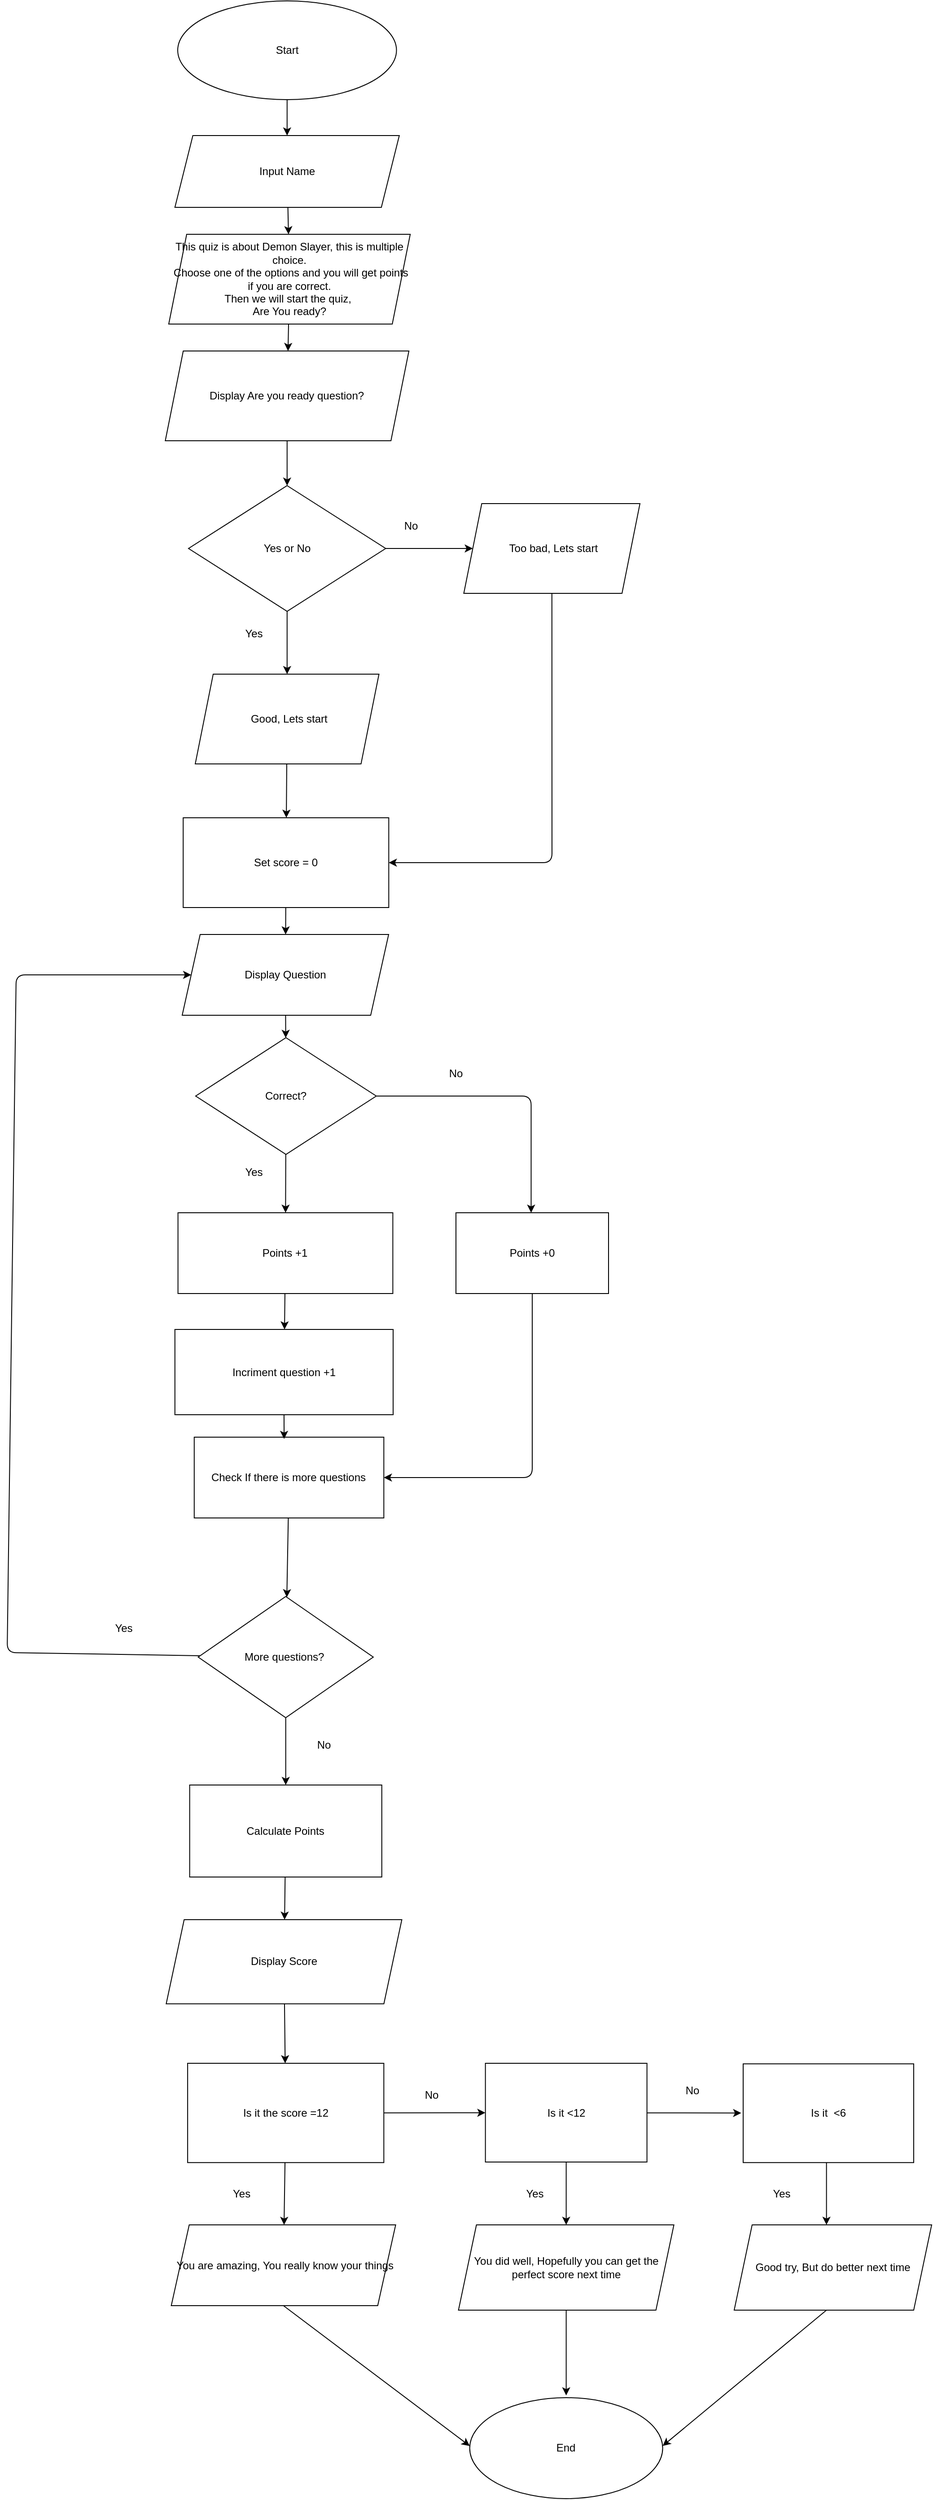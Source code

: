 <mxfile>
    <diagram id="V8SIEyu_pB9MMaxstEvg" name="Page-1">
        <mxGraphModel dx="1118" dy="790" grid="1" gridSize="10" guides="1" tooltips="1" connect="1" arrows="1" fold="1" page="1" pageScale="1" pageWidth="850" pageHeight="1100" math="0" shadow="0">
            <root>
                <mxCell id="0"/>
                <mxCell id="1" parent="0"/>
                <mxCell id="3" style="edgeStyle=none;html=1;exitX=0.5;exitY=1;exitDx=0;exitDy=0;" parent="1" source="bu0fdT-MXA7z5ktc55s0-1" target="bu0fdT-MXA7z5ktc55s0-3" edge="1">
                    <mxGeometry relative="1" as="geometry"/>
                </mxCell>
                <mxCell id="bu0fdT-MXA7z5ktc55s0-1" value="Start" style="ellipse;whiteSpace=wrap;html=1;" parent="1" vertex="1">
                    <mxGeometry x="250" y="50" width="243.75" height="110" as="geometry"/>
                </mxCell>
                <mxCell id="50" value="" style="edgeStyle=none;html=1;" parent="1" source="bu0fdT-MXA7z5ktc55s0-3" target="48" edge="1">
                    <mxGeometry relative="1" as="geometry"/>
                </mxCell>
                <mxCell id="bu0fdT-MXA7z5ktc55s0-3" value="Input Name" style="shape=parallelogram;perimeter=parallelogramPerimeter;whiteSpace=wrap;html=1;fixedSize=1;" parent="1" vertex="1">
                    <mxGeometry x="246.88" y="200" width="250" height="80" as="geometry"/>
                </mxCell>
                <mxCell id="68" value="" style="edgeStyle=none;html=1;" parent="1" source="7" target="12" edge="1">
                    <mxGeometry relative="1" as="geometry"/>
                </mxCell>
                <mxCell id="7" value="Set score = 0" style="rounded=0;whiteSpace=wrap;html=1;" parent="1" vertex="1">
                    <mxGeometry x="256.1" y="960" width="229.05" height="100" as="geometry"/>
                </mxCell>
                <mxCell id="16" value="" style="edgeStyle=none;html=1;" parent="1" source="12" target="15" edge="1">
                    <mxGeometry relative="1" as="geometry"/>
                </mxCell>
                <mxCell id="12" value="Display Question" style="shape=parallelogram;perimeter=parallelogramPerimeter;whiteSpace=wrap;html=1;fixedSize=1;" parent="1" vertex="1">
                    <mxGeometry x="255" y="1090" width="230" height="90" as="geometry"/>
                </mxCell>
                <mxCell id="53" value="" style="edgeStyle=none;html=1;" parent="1" source="15" target="52" edge="1">
                    <mxGeometry relative="1" as="geometry"/>
                </mxCell>
                <mxCell id="69" value="" style="edgeStyle=none;html=1;" parent="1" source="15" edge="1">
                    <mxGeometry relative="1" as="geometry">
                        <mxPoint x="643.75" y="1400" as="targetPoint"/>
                        <Array as="points">
                            <mxPoint x="643.75" y="1270"/>
                        </Array>
                    </mxGeometry>
                </mxCell>
                <mxCell id="15" value="Correct?" style="rhombus;whiteSpace=wrap;html=1;" parent="1" vertex="1">
                    <mxGeometry x="270" y="1205" width="201.25" height="130" as="geometry"/>
                </mxCell>
                <mxCell id="126" style="edgeStyle=none;html=1;exitX=0.5;exitY=1;exitDx=0;exitDy=0;entryX=1;entryY=0.5;entryDx=0;entryDy=0;" edge="1" parent="1" source="19" target="56">
                    <mxGeometry relative="1" as="geometry">
                        <Array as="points">
                            <mxPoint x="645" y="1695"/>
                        </Array>
                    </mxGeometry>
                </mxCell>
                <mxCell id="19" value="Points +0" style="whiteSpace=wrap;html=1;" parent="1" vertex="1">
                    <mxGeometry x="560" y="1400" width="170" height="90" as="geometry"/>
                </mxCell>
                <mxCell id="23" value="Yes" style="text;html=1;strokeColor=none;fillColor=none;align=center;verticalAlign=middle;whiteSpace=wrap;rounded=0;" parent="1" vertex="1">
                    <mxGeometry x="305" y="1340" width="60" height="30" as="geometry"/>
                </mxCell>
                <mxCell id="64" value="" style="edgeStyle=none;html=1;" parent="1" source="48" target="63" edge="1">
                    <mxGeometry relative="1" as="geometry"/>
                </mxCell>
                <mxCell id="48" value="This quiz is about Demon Slayer, this is multiple choice.&lt;br&gt;&amp;nbsp;Choose one of the options and you will get points if you are correct.&lt;br&gt;Then we will start the quiz,&amp;nbsp;&lt;br&gt;Are You ready?" style="shape=parallelogram;perimeter=parallelogramPerimeter;whiteSpace=wrap;html=1;fixedSize=1;" parent="1" vertex="1">
                    <mxGeometry x="240" y="310" width="269.06" height="100" as="geometry"/>
                </mxCell>
                <mxCell id="120" value="" style="edgeStyle=none;html=1;" edge="1" parent="1" source="52" target="119">
                    <mxGeometry relative="1" as="geometry"/>
                </mxCell>
                <mxCell id="52" value="Points +1" style="rounded=0;whiteSpace=wrap;html=1;" parent="1" vertex="1">
                    <mxGeometry x="250.31" y="1400" width="239.37" height="90" as="geometry"/>
                </mxCell>
                <mxCell id="55" value="No" style="text;html=1;strokeColor=none;fillColor=none;align=center;verticalAlign=middle;whiteSpace=wrap;rounded=0;" parent="1" vertex="1">
                    <mxGeometry x="530" y="1230" width="60" height="30" as="geometry"/>
                </mxCell>
                <mxCell id="121" value="" style="edgeStyle=none;html=1;" edge="1" parent="1" source="56" target="81">
                    <mxGeometry relative="1" as="geometry"/>
                </mxCell>
                <mxCell id="56" value="Check If there is more questions" style="whiteSpace=wrap;html=1;" parent="1" vertex="1">
                    <mxGeometry x="268.4" y="1650" width="211.25" height="90" as="geometry"/>
                </mxCell>
                <mxCell id="71" value="" style="edgeStyle=none;html=1;" parent="1" source="63" target="70" edge="1">
                    <mxGeometry relative="1" as="geometry"/>
                </mxCell>
                <mxCell id="63" value="Display Are you ready question?" style="shape=parallelogram;perimeter=parallelogramPerimeter;whiteSpace=wrap;html=1;fixedSize=1;" parent="1" vertex="1">
                    <mxGeometry x="236.17" y="440" width="271.4" height="100" as="geometry"/>
                </mxCell>
                <mxCell id="75" value="" style="edgeStyle=none;html=1;" parent="1" source="70" target="74" edge="1">
                    <mxGeometry relative="1" as="geometry"/>
                </mxCell>
                <mxCell id="77" value="" style="edgeStyle=none;html=1;" parent="1" source="70" target="76" edge="1">
                    <mxGeometry relative="1" as="geometry"/>
                </mxCell>
                <mxCell id="70" value="Yes or No" style="rhombus;whiteSpace=wrap;html=1;" parent="1" vertex="1">
                    <mxGeometry x="262.04" y="590" width="219.68" height="140" as="geometry"/>
                </mxCell>
                <mxCell id="92" value="" style="edgeStyle=none;html=1;entryX=1;entryY=0.5;entryDx=0;entryDy=0;" parent="1" source="74" target="7" edge="1">
                    <mxGeometry relative="1" as="geometry">
                        <mxPoint x="666.875" y="810" as="targetPoint"/>
                        <Array as="points">
                            <mxPoint x="667" y="1010"/>
                        </Array>
                    </mxGeometry>
                </mxCell>
                <mxCell id="74" value="&amp;nbsp;Too bad, Lets start" style="shape=parallelogram;perimeter=parallelogramPerimeter;whiteSpace=wrap;html=1;fixedSize=1;" parent="1" vertex="1">
                    <mxGeometry x="568.75" y="610" width="196.25" height="100" as="geometry"/>
                </mxCell>
                <mxCell id="80" value="" style="edgeStyle=none;html=1;" parent="1" source="76" target="7" edge="1">
                    <mxGeometry relative="1" as="geometry"/>
                </mxCell>
                <mxCell id="76" value="&amp;nbsp;Good, Lets start" style="shape=parallelogram;perimeter=parallelogramPerimeter;whiteSpace=wrap;html=1;fixedSize=1;" parent="1" vertex="1">
                    <mxGeometry x="269.54" y="800" width="204.69" height="100" as="geometry"/>
                </mxCell>
                <mxCell id="78" value="No" style="text;html=1;strokeColor=none;fillColor=none;align=center;verticalAlign=middle;whiteSpace=wrap;rounded=0;" parent="1" vertex="1">
                    <mxGeometry x="480" y="620" width="60" height="30" as="geometry"/>
                </mxCell>
                <mxCell id="79" value="Yes" style="text;html=1;strokeColor=none;fillColor=none;align=center;verticalAlign=middle;whiteSpace=wrap;rounded=0;" parent="1" vertex="1">
                    <mxGeometry x="305" y="740" width="60" height="30" as="geometry"/>
                </mxCell>
                <mxCell id="84" value="" style="edgeStyle=none;html=1;entryX=0;entryY=0.5;entryDx=0;entryDy=0;" parent="1" source="81" target="12" edge="1">
                    <mxGeometry relative="1" as="geometry">
                        <mxPoint x="92.47" y="1757.5" as="targetPoint"/>
                        <Array as="points">
                            <mxPoint x="60" y="1890"/>
                            <mxPoint x="70" y="1135"/>
                        </Array>
                    </mxGeometry>
                </mxCell>
                <mxCell id="87" value="" style="edgeStyle=none;html=1;" parent="1" source="81" target="86" edge="1">
                    <mxGeometry relative="1" as="geometry"/>
                </mxCell>
                <mxCell id="81" value="More questions?&amp;nbsp;" style="rhombus;whiteSpace=wrap;html=1;" parent="1" vertex="1">
                    <mxGeometry x="272.82" y="1827.5" width="195.06" height="135" as="geometry"/>
                </mxCell>
                <mxCell id="85" value="Yes" style="text;html=1;strokeColor=none;fillColor=none;align=center;verticalAlign=middle;whiteSpace=wrap;rounded=0;" parent="1" vertex="1">
                    <mxGeometry x="160" y="1847.5" width="60" height="30" as="geometry"/>
                </mxCell>
                <mxCell id="90" value="" style="edgeStyle=none;html=1;" parent="1" source="86" target="89" edge="1">
                    <mxGeometry relative="1" as="geometry"/>
                </mxCell>
                <mxCell id="86" value="Calculate Points" style="whiteSpace=wrap;html=1;" parent="1" vertex="1">
                    <mxGeometry x="263.32" y="2037.5" width="214.05" height="102.5" as="geometry"/>
                </mxCell>
                <mxCell id="88" value="No" style="text;html=1;strokeColor=none;fillColor=none;align=center;verticalAlign=middle;whiteSpace=wrap;rounded=0;" parent="1" vertex="1">
                    <mxGeometry x="382.82" y="1977.5" width="60" height="30" as="geometry"/>
                </mxCell>
                <mxCell id="94" value="" style="edgeStyle=none;html=1;" parent="1" source="89" target="93" edge="1">
                    <mxGeometry relative="1" as="geometry"/>
                </mxCell>
                <mxCell id="89" value="Display Score" style="shape=parallelogram;perimeter=parallelogramPerimeter;whiteSpace=wrap;html=1;fixedSize=1;" parent="1" vertex="1">
                    <mxGeometry x="237.18" y="2187.5" width="262.52" height="93.75" as="geometry"/>
                </mxCell>
                <mxCell id="96" value="" style="edgeStyle=none;html=1;" parent="1" source="93" target="95" edge="1">
                    <mxGeometry relative="1" as="geometry"/>
                </mxCell>
                <mxCell id="99" value="" style="edgeStyle=none;html=1;" parent="1" source="93" target="98" edge="1">
                    <mxGeometry relative="1" as="geometry"/>
                </mxCell>
                <mxCell id="93" value="Is it the score =12" style="whiteSpace=wrap;html=1;" parent="1" vertex="1">
                    <mxGeometry x="261.05" y="2347.5" width="218.6" height="110.63" as="geometry"/>
                </mxCell>
                <mxCell id="115" style="edgeStyle=none;html=1;exitX=0.5;exitY=1;exitDx=0;exitDy=0;entryX=0;entryY=0.5;entryDx=0;entryDy=0;" edge="1" parent="1" source="95">
                    <mxGeometry relative="1" as="geometry">
                        <mxPoint x="575.32" y="2773.75" as="targetPoint"/>
                    </mxGeometry>
                </mxCell>
                <mxCell id="95" value="&amp;nbsp;You are amazing, You really know your things" style="shape=parallelogram;perimeter=parallelogramPerimeter;whiteSpace=wrap;html=1;fixedSize=1;" parent="1" vertex="1">
                    <mxGeometry x="242.82" y="2527.5" width="250" height="90" as="geometry"/>
                </mxCell>
                <mxCell id="97" value="Yes&amp;nbsp;" style="text;html=1;strokeColor=none;fillColor=none;align=center;verticalAlign=middle;whiteSpace=wrap;rounded=0;" parent="1" vertex="1">
                    <mxGeometry x="292.82" y="2477.5" width="60" height="30" as="geometry"/>
                </mxCell>
                <mxCell id="104" value="" style="edgeStyle=none;html=1;" parent="1" source="98" target="103" edge="1">
                    <mxGeometry relative="1" as="geometry"/>
                </mxCell>
                <mxCell id="106" value="" style="edgeStyle=none;html=1;" parent="1" source="98" edge="1">
                    <mxGeometry relative="1" as="geometry">
                        <mxPoint x="877.82" y="2402.924" as="targetPoint"/>
                    </mxGeometry>
                </mxCell>
                <mxCell id="98" value="Is it &amp;lt;12" style="whiteSpace=wrap;html=1;" parent="1" vertex="1">
                    <mxGeometry x="592.82" y="2347.5" width="180" height="110" as="geometry"/>
                </mxCell>
                <mxCell id="102" value="No" style="text;html=1;strokeColor=none;fillColor=none;align=center;verticalAlign=middle;whiteSpace=wrap;rounded=0;" parent="1" vertex="1">
                    <mxGeometry x="502.82" y="2367.5" width="60" height="30" as="geometry"/>
                </mxCell>
                <mxCell id="113" value="" style="edgeStyle=none;html=1;" edge="1" parent="1" source="103">
                    <mxGeometry relative="1" as="geometry">
                        <mxPoint x="682.82" y="2717.5" as="targetPoint"/>
                    </mxGeometry>
                </mxCell>
                <mxCell id="103" value="You did well, Hopefully you can get the perfect score next time" style="shape=parallelogram;perimeter=parallelogramPerimeter;whiteSpace=wrap;html=1;fixedSize=1;" parent="1" vertex="1">
                    <mxGeometry x="562.82" y="2527.5" width="240" height="95" as="geometry"/>
                </mxCell>
                <mxCell id="108" value="" style="edgeStyle=none;html=1;" parent="1" edge="1">
                    <mxGeometry relative="1" as="geometry">
                        <mxPoint x="972.82" y="2458.13" as="sourcePoint"/>
                        <mxPoint x="972.82" y="2527.5" as="targetPoint"/>
                    </mxGeometry>
                </mxCell>
                <mxCell id="105" value="Is it&amp;nbsp; &amp;lt;6" style="whiteSpace=wrap;html=1;" parent="1" vertex="1">
                    <mxGeometry x="880.0" y="2348.13" width="190" height="110" as="geometry"/>
                </mxCell>
                <mxCell id="114" style="edgeStyle=none;html=1;exitX=0.5;exitY=1;exitDx=0;exitDy=0;entryX=1;entryY=0.5;entryDx=0;entryDy=0;" edge="1" parent="1">
                    <mxGeometry relative="1" as="geometry">
                        <mxPoint x="972.82" y="2622.5" as="sourcePoint"/>
                        <mxPoint x="790.32" y="2773.75" as="targetPoint"/>
                    </mxGeometry>
                </mxCell>
                <mxCell id="107" value="Good try, But do better next time" style="shape=parallelogram;perimeter=parallelogramPerimeter;whiteSpace=wrap;html=1;fixedSize=1;" parent="1" vertex="1">
                    <mxGeometry x="870.0" y="2527.5" width="220" height="95" as="geometry"/>
                </mxCell>
                <mxCell id="109" value="No" style="text;html=1;align=center;verticalAlign=middle;resizable=0;points=[];autosize=1;strokeColor=none;fillColor=none;" parent="1" vertex="1">
                    <mxGeometry x="807.82" y="2367.5" width="30" height="20" as="geometry"/>
                </mxCell>
                <mxCell id="110" value="Yes" style="text;html=1;strokeColor=none;fillColor=none;align=center;verticalAlign=middle;whiteSpace=wrap;rounded=0;" parent="1" vertex="1">
                    <mxGeometry x="617.82" y="2477.5" width="60" height="30" as="geometry"/>
                </mxCell>
                <mxCell id="111" value="Yes" style="text;html=1;strokeColor=none;fillColor=none;align=center;verticalAlign=middle;whiteSpace=wrap;rounded=0;" parent="1" vertex="1">
                    <mxGeometry x="892.82" y="2477.5" width="60" height="30" as="geometry"/>
                </mxCell>
                <mxCell id="112" value="End" style="ellipse;whiteSpace=wrap;html=1;" vertex="1" parent="1">
                    <mxGeometry x="575.32" y="2720" width="215" height="112.5" as="geometry"/>
                </mxCell>
                <mxCell id="125" style="edgeStyle=none;html=1;exitX=0.5;exitY=1;exitDx=0;exitDy=0;entryX=0.474;entryY=0.022;entryDx=0;entryDy=0;entryPerimeter=0;" edge="1" parent="1" source="119" target="56">
                    <mxGeometry relative="1" as="geometry"/>
                </mxCell>
                <mxCell id="119" value="&lt;span&gt;Incriment question +1&lt;/span&gt;" style="whiteSpace=wrap;html=1;rounded=0;" vertex="1" parent="1">
                    <mxGeometry x="246.88" y="1530" width="243.12" height="95" as="geometry"/>
                </mxCell>
            </root>
        </mxGraphModel>
    </diagram>
</mxfile>